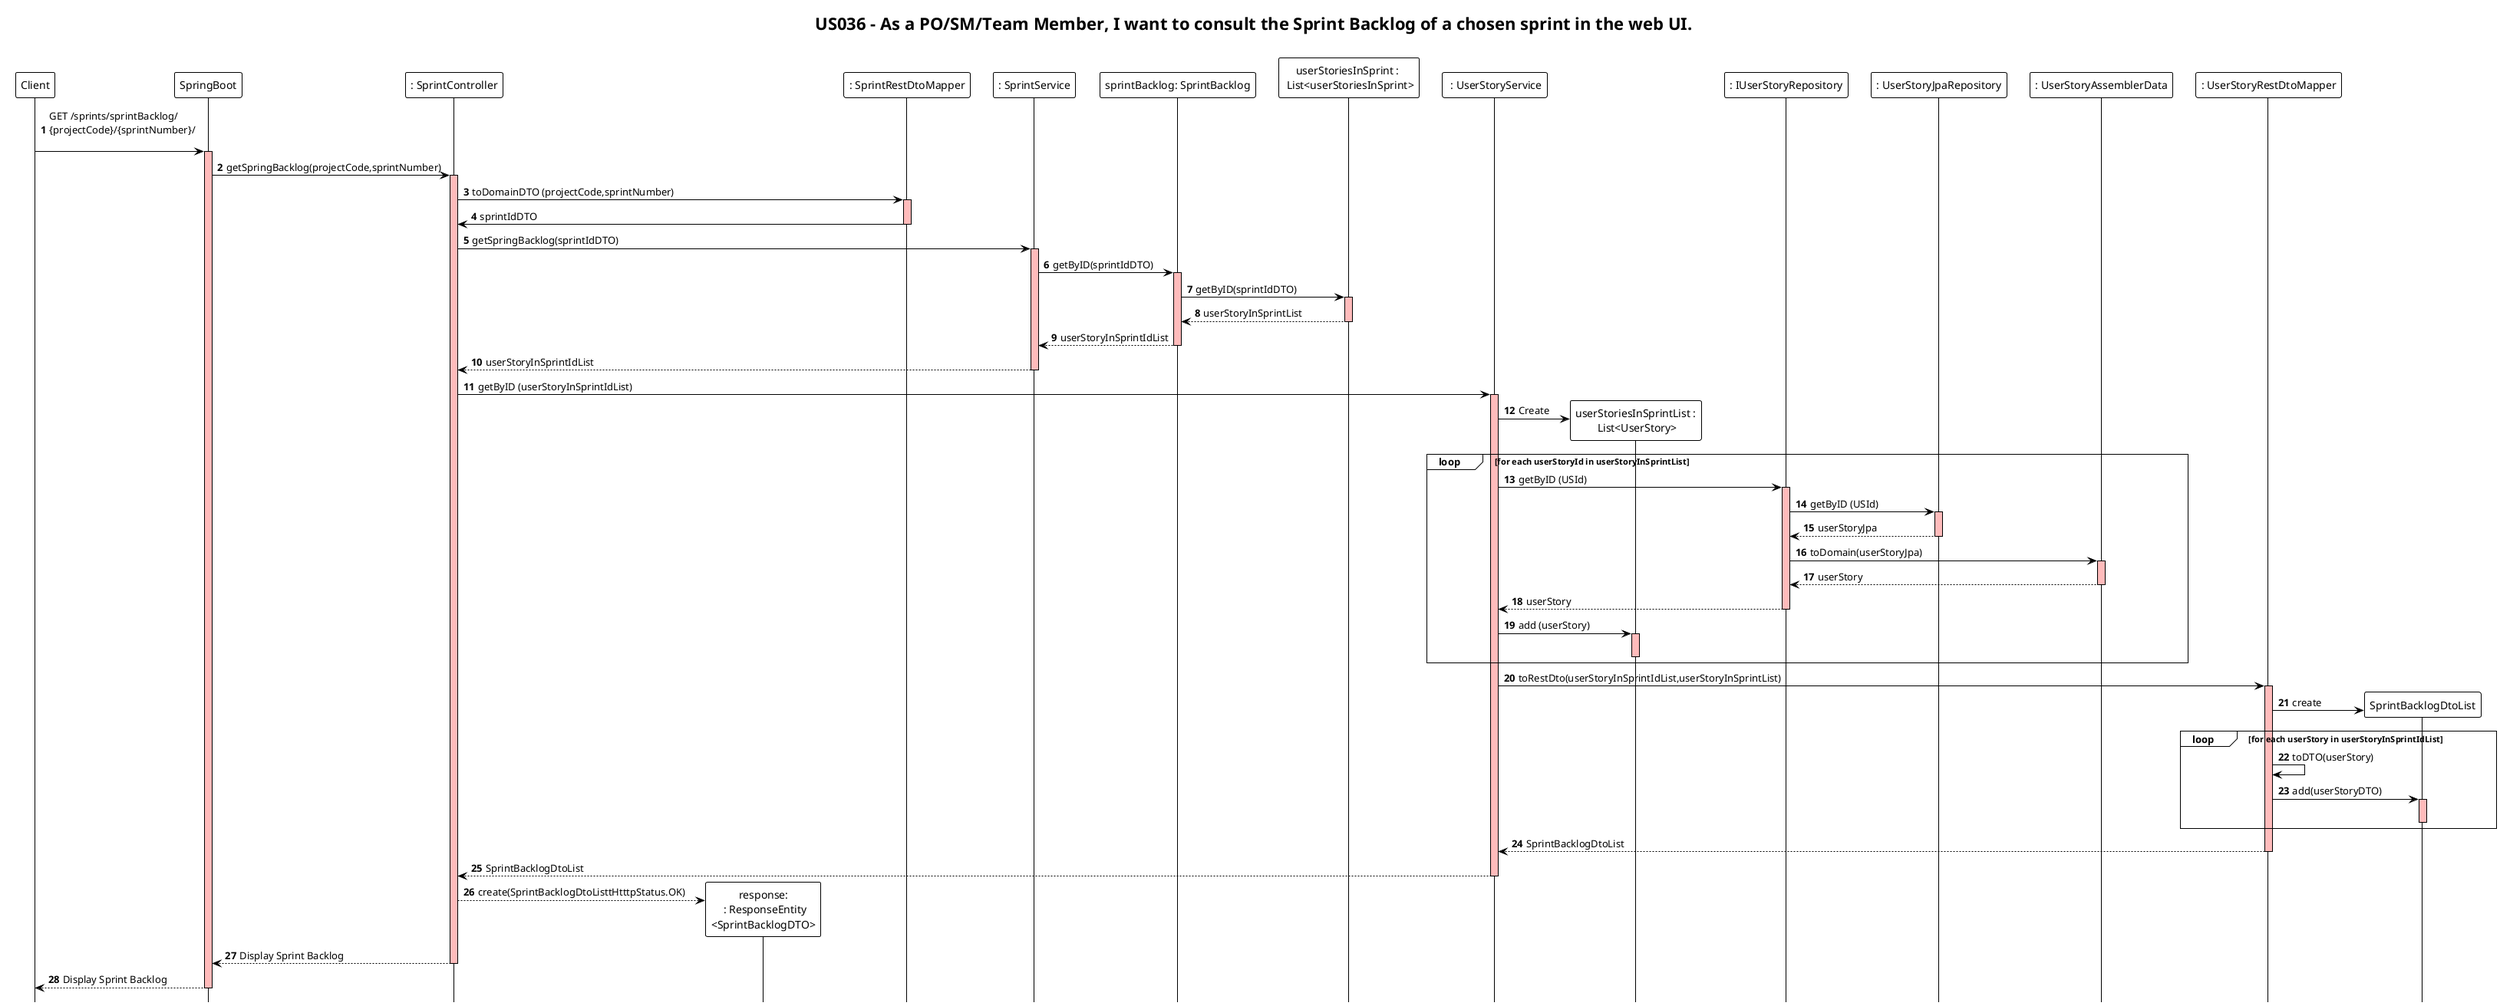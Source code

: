 @startuml
!theme plain
hide footbox
autonumber
skinparam sequence {
LifeLineBackgroundColor #FFBBBB
}
title "US036 - As a PO/SM/Team Member, I want to consult the Sprint Backlog of a chosen sprint in the web UI."

participant Client
participant SpringBoot
'participant "restDto : SprintBacklogRestDto" as sbRestDTO
participant ": SprintController" as Controller
participant "response:\n : ResponseEntity\n<SprintBacklogDTO>" as response
participant ": SprintRestDtoMapper" as Mapper
'participant "domainDto : BackLogInfoDto" as inDomainDto
'participant "SprintBacklogRestDtoList:\n : List<SprintBacklogRestDto>" as sprintBacklogRestDtoList
participant ": SprintService" as Service
participant "sprintBacklog: SprintBacklog" as backlog
participant "userStoriesInSprint : \n List<userStoriesInSprint>" as usinsprintlist
participant " : UserStoryService" as USservice
participant "userStoriesInSprintList :\n List<UserStory>" as USList
participant ": IUserStoryRepository" as usRepository
participant ": UserStoryJpaRepository" as jpa
participant ": UserStoryAssemblerData" as Assembler
participant ": UserStoryRestDtoMapper" as USMapper
'participant "SprintJpaRepository" as SprintJpaRepository
'participant "sprintBacklogJpaList:\n : List<sprintBacklogJpa>" as SprintJpaList
'participant "sprintBacklogList:\n : List<sprintBacklogList>" as springBackLogList
'participant ":NewSprintBacklogListDtoMapper" as NewMapper
'participant "sprintBacklogDtoList:\n : List<NewSprintBacklogListDtoMapper>" as springBackLogDtoList



Client ->  SpringBoot: GET /sprints/sprintBacklog/\n{projectCode}/{sprintNumber}/\n
activate SpringBoot

SpringBoot -> Controller: getSpringBacklog(projectCode,sprintNumber)

activate Controller

Controller -> Mapper: toDomainDTO (projectCode,sprintNumber)
activate Mapper
Mapper -> Controller: sprintIdDTO
deactivate Mapper
Controller -> Service: getSpringBacklog(sprintIdDTO)
activate Service


Service -> backlog : getByID(sprintIdDTO)
activate backlog

backlog -> usinsprintlist : getByID(sprintIdDTO)
activate usinsprintlist

usinsprintlist --> backlog : userStoryInSprintList

deactivate usinsprintlist

backlog --> Service : userStoryInSprintIdList
deactivate backlog


Service --> Controller : userStoryInSprintIdList
deactivate Service

Controller -> USservice: getByID (userStoryInSprintIdList)

activate USservice
USservice -> USList ** : Create

loop for each userStoryId in userStoryInSprintList

USservice -> usRepository: getByID (USId)
activate usRepository
usRepository -> jpa: getByID (USId)
activate jpa
jpa --> usRepository: userStoryJpa
deactivate jpa

usRepository -> Assembler: toDomain(userStoryJpa)
activate Assembler
Assembler --> usRepository: userStory
deactivate Assembler

usRepository --> USservice: userStory
deactivate usRepository

USservice -> USList: add (userStory)
activate USList #FFBBBB
deactivate USList
end

USservice -> USMapper: toRestDto(userStoryInSprintIdList,userStoryInSprintList)
activate USMapper

USMapper -> SprintBacklogDtoList ** : create

loop for each userStory in userStoryInSprintIdList
USMapper -> USMapper : toDTO(userStory)
USMapper -> SprintBacklogDtoList: add(userStoryDTO)
activate SprintBacklogDtoList #FFBBBB
deactivate SprintBacklogDtoList
end

USMapper --> USservice: SprintBacklogDtoList
deactivate USMapper

USservice --> Controller: SprintBacklogDtoList
deactivate USservice

Controller --> response ** : create(SprintBacklogDtoListtHtttpStatus.OK)
Controller --> SpringBoot : Display Sprint Backlog

deactivate Controller

SpringBoot--> Client : Display Sprint Backlog
deactivate SpringBoot


@enduml